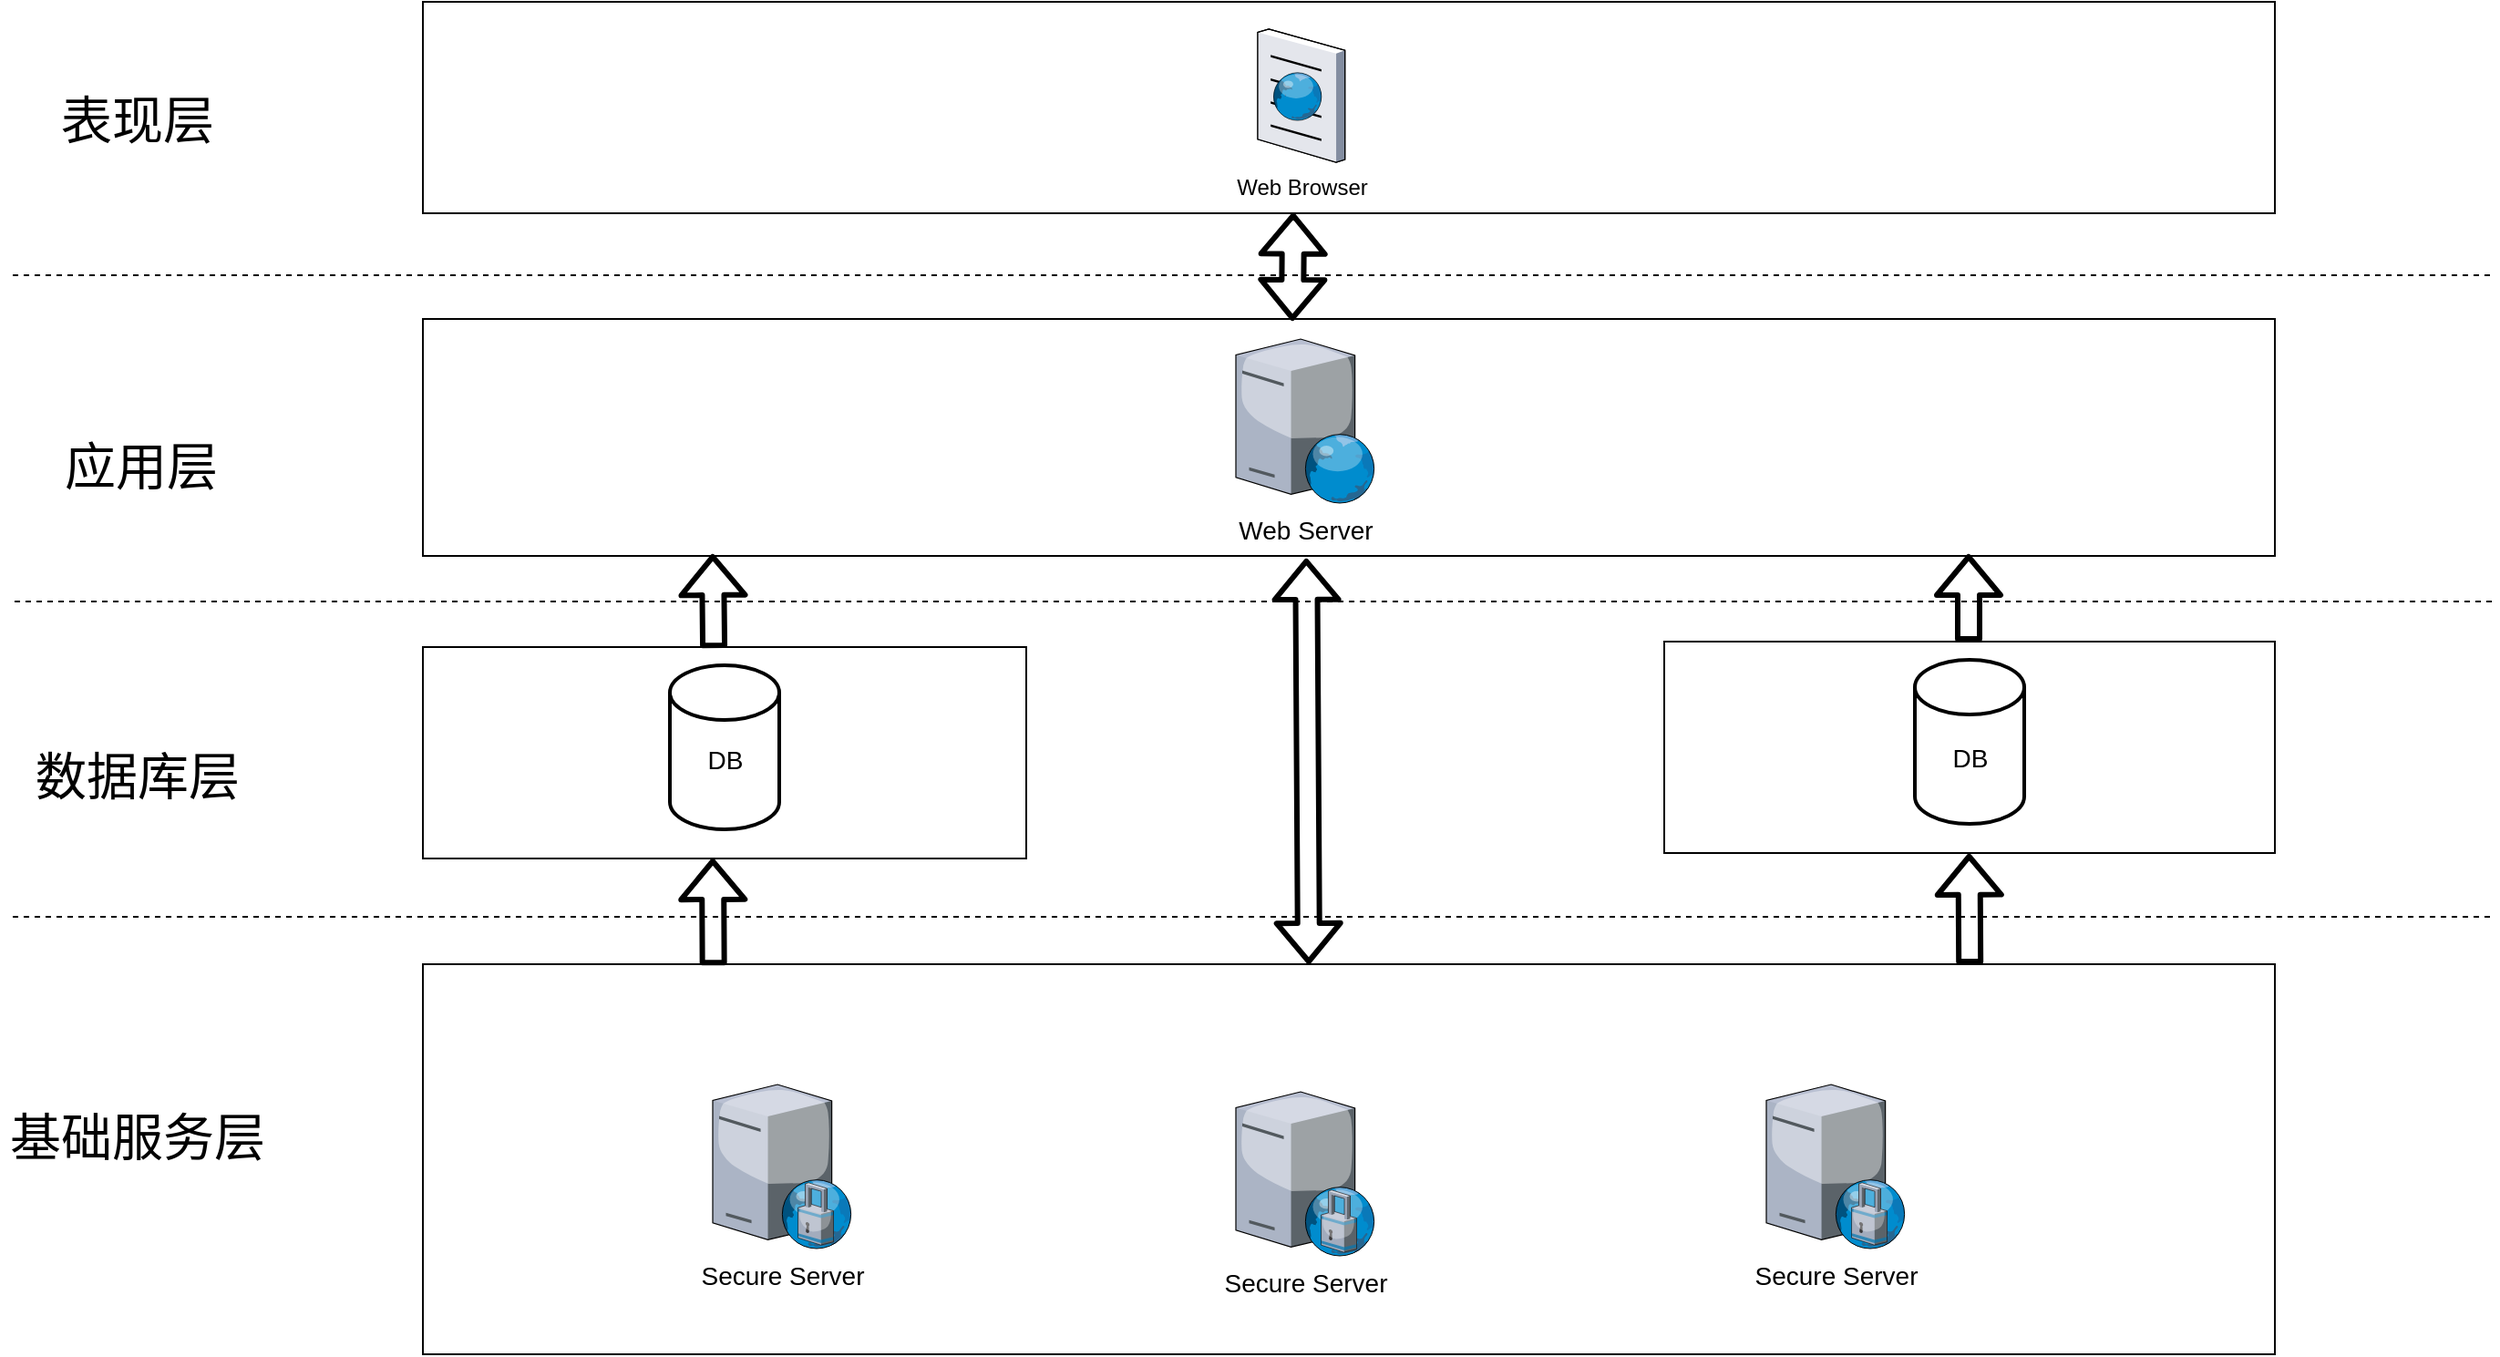 <mxfile version="13.7.9" type="github">
  <diagram name="Page-1" id="e3a06f82-3646-2815-327d-82caf3d4e204">
    <mxGraphModel dx="2826" dy="1220" grid="0" gridSize="10" guides="1" tooltips="1" connect="1" arrows="1" fold="1" page="1" pageScale="1.5" pageWidth="1169" pageHeight="826" background="none" math="0" shadow="0">
      <root>
        <mxCell id="0" style=";html=1;" />
        <mxCell id="1" style=";html=1;" parent="0" />
        <mxCell id="PqosCW5vrghwhde0bpLh-4" value="" style="rounded=0;whiteSpace=wrap;html=1;fillColor=none;" vertex="1" parent="1">
          <mxGeometry x="327" y="120" width="1016" height="116" as="geometry" />
        </mxCell>
        <mxCell id="PqosCW5vrghwhde0bpLh-5" value="" style="rounded=0;whiteSpace=wrap;html=1;fillColor=none;" vertex="1" parent="1">
          <mxGeometry x="327" y="294" width="1016" height="130" as="geometry" />
        </mxCell>
        <mxCell id="PqosCW5vrghwhde0bpLh-6" value="" style="rounded=0;whiteSpace=wrap;html=1;fillColor=none;" vertex="1" parent="1">
          <mxGeometry x="327" y="474" width="331" height="116" as="geometry" />
        </mxCell>
        <mxCell id="PqosCW5vrghwhde0bpLh-7" value="" style="rounded=0;whiteSpace=wrap;html=1;fillColor=none;" vertex="1" parent="1">
          <mxGeometry x="327" y="648" width="1016" height="214" as="geometry" />
        </mxCell>
        <mxCell id="PqosCW5vrghwhde0bpLh-8" value="" style="endArrow=none;dashed=1;html=1;" edge="1" parent="1">
          <mxGeometry width="50" height="50" relative="1" as="geometry">
            <mxPoint x="102" y="270" as="sourcePoint" />
            <mxPoint x="1464" y="270" as="targetPoint" />
          </mxGeometry>
        </mxCell>
        <mxCell id="PqosCW5vrghwhde0bpLh-9" value="" style="endArrow=none;dashed=1;html=1;" edge="1" parent="1">
          <mxGeometry width="50" height="50" relative="1" as="geometry">
            <mxPoint x="103" y="449" as="sourcePoint" />
            <mxPoint x="1463" y="449" as="targetPoint" />
          </mxGeometry>
        </mxCell>
        <mxCell id="PqosCW5vrghwhde0bpLh-11" value="" style="endArrow=none;dashed=1;html=1;" edge="1" parent="1">
          <mxGeometry width="50" height="50" relative="1" as="geometry">
            <mxPoint x="102" y="622" as="sourcePoint" />
            <mxPoint x="1462" y="622" as="targetPoint" />
          </mxGeometry>
        </mxCell>
        <mxCell id="PqosCW5vrghwhde0bpLh-12" value="&lt;font style=&quot;font-size: 14px&quot;&gt;Web Server&lt;/font&gt;" style="verticalLabelPosition=bottom;aspect=fixed;html=1;verticalAlign=top;strokeColor=none;align=center;outlineConnect=0;shape=mxgraph.citrix.web_server;fillColor=none;" vertex="1" parent="1">
          <mxGeometry x="773" y="305" width="76.5" height="90" as="geometry" />
        </mxCell>
        <mxCell id="PqosCW5vrghwhde0bpLh-13" value="Secure Server" style="verticalLabelPosition=bottom;aspect=fixed;html=1;verticalAlign=top;strokeColor=none;shape=mxgraph.citrix.proxy_server;fillColor=#66B2FF;gradientColor=#0066CC;fontSize=14;" vertex="1" parent="1">
          <mxGeometry x="486" y="714" width="76.5" height="90" as="geometry" />
        </mxCell>
        <mxCell id="PqosCW5vrghwhde0bpLh-15" value="Secure Server" style="verticalLabelPosition=bottom;aspect=fixed;html=1;verticalAlign=top;strokeColor=none;shape=mxgraph.citrix.proxy_server;fillColor=#66B2FF;gradientColor=#0066CC;fontSize=14;" vertex="1" parent="1">
          <mxGeometry x="1064" y="714" width="76.5" height="90" as="geometry" />
        </mxCell>
        <mxCell id="PqosCW5vrghwhde0bpLh-16" value="Secure Server" style="verticalLabelPosition=bottom;aspect=fixed;html=1;verticalAlign=top;strokeColor=none;shape=mxgraph.citrix.proxy_server;fillColor=#66B2FF;gradientColor=#0066CC;fontSize=14;" vertex="1" parent="1">
          <mxGeometry x="773" y="718" width="76.5" height="90" as="geometry" />
        </mxCell>
        <mxCell id="PqosCW5vrghwhde0bpLh-17" value="&lt;br style=&quot;font-size: 14px&quot;&gt;&lt;span style=&quot;font-size: 14px&quot;&gt;DB&lt;/span&gt;" style="strokeWidth=2;html=1;shape=mxgraph.flowchart.database;whiteSpace=wrap;align=center;" vertex="1" parent="1">
          <mxGeometry x="462.5" y="484" width="60" height="90" as="geometry" />
        </mxCell>
        <mxCell id="PqosCW5vrghwhde0bpLh-18" value="Web Browser" style="verticalLabelPosition=bottom;aspect=fixed;html=1;verticalAlign=top;strokeColor=none;align=center;outlineConnect=0;shape=mxgraph.citrix.browser;fillColor=none;" vertex="1" parent="1">
          <mxGeometry x="785" y="135" width="47.83" height="73" as="geometry" />
        </mxCell>
        <mxCell id="PqosCW5vrghwhde0bpLh-19" value="" style="rounded=0;whiteSpace=wrap;html=1;fillColor=none;" vertex="1" parent="1">
          <mxGeometry x="1008" y="471" width="335" height="116" as="geometry" />
        </mxCell>
        <mxCell id="PqosCW5vrghwhde0bpLh-20" value="&lt;font style=&quot;font-size: 14px&quot;&gt;&lt;br&gt;DB&lt;/font&gt;" style="strokeWidth=2;html=1;shape=mxgraph.flowchart.database;whiteSpace=wrap;" vertex="1" parent="1">
          <mxGeometry x="1145.5" y="481" width="60" height="90" as="geometry" />
        </mxCell>
        <mxCell id="PqosCW5vrghwhde0bpLh-29" value="" style="shape=flexArrow;endArrow=classic;startArrow=classic;html=1;strokeWidth=3;entryX=0.477;entryY=1.011;entryDx=0;entryDy=0;entryPerimeter=0;" edge="1" parent="1" target="PqosCW5vrghwhde0bpLh-5">
          <mxGeometry width="50" height="50" relative="1" as="geometry">
            <mxPoint x="813" y="648" as="sourcePoint" />
            <mxPoint x="813" y="418" as="targetPoint" />
          </mxGeometry>
        </mxCell>
        <mxCell id="PqosCW5vrghwhde0bpLh-31" value="" style="shape=flexArrow;endArrow=classic;startArrow=classic;html=1;strokeWidth=3;entryX=0.47;entryY=0.998;entryDx=0;entryDy=0;entryPerimeter=0;" edge="1" parent="1" target="PqosCW5vrghwhde0bpLh-4">
          <mxGeometry width="50" height="50" relative="1" as="geometry">
            <mxPoint x="804" y="295" as="sourcePoint" />
            <mxPoint x="853" y="259" as="targetPoint" />
          </mxGeometry>
        </mxCell>
        <mxCell id="PqosCW5vrghwhde0bpLh-33" value="" style="shape=flexArrow;endArrow=classic;html=1;strokeWidth=3;entryX=0.396;entryY=1.012;entryDx=0;entryDy=0;entryPerimeter=0;" edge="1" parent="1">
          <mxGeometry width="50" height="50" relative="1" as="geometry">
            <mxPoint x="1175.6" y="648" as="sourcePoint" />
            <mxPoint x="1175.26" y="587.392" as="targetPoint" />
          </mxGeometry>
        </mxCell>
        <mxCell id="PqosCW5vrghwhde0bpLh-34" value="" style="shape=flexArrow;endArrow=classic;html=1;strokeWidth=3;" edge="1" parent="1">
          <mxGeometry width="50" height="50" relative="1" as="geometry">
            <mxPoint x="486.34" y="648.61" as="sourcePoint" />
            <mxPoint x="486" y="590" as="targetPoint" />
          </mxGeometry>
        </mxCell>
        <mxCell id="PqosCW5vrghwhde0bpLh-35" value="" style="shape=flexArrow;endArrow=classic;html=1;strokeWidth=3;exitX=0.482;exitY=0.005;exitDx=0;exitDy=0;exitPerimeter=0;" edge="1" parent="1" source="PqosCW5vrghwhde0bpLh-6">
          <mxGeometry width="50" height="50" relative="1" as="geometry">
            <mxPoint x="486" y="468" as="sourcePoint" />
            <mxPoint x="486" y="423" as="targetPoint" />
          </mxGeometry>
        </mxCell>
        <mxCell id="PqosCW5vrghwhde0bpLh-36" value="" style="shape=flexArrow;endArrow=classic;html=1;strokeWidth=3;" edge="1" parent="1">
          <mxGeometry width="50" height="50" relative="1" as="geometry">
            <mxPoint x="1175" y="471" as="sourcePoint" />
            <mxPoint x="1175" y="423" as="targetPoint" />
          </mxGeometry>
        </mxCell>
        <mxCell id="PqosCW5vrghwhde0bpLh-40" value="&lt;font style=&quot;font-size: 28px&quot;&gt;表现层&lt;/font&gt;" style="text;html=1;align=center;verticalAlign=middle;resizable=0;points=[];autosize=1;" vertex="1" parent="1">
          <mxGeometry x="123" y="173" width="94" height="23" as="geometry" />
        </mxCell>
        <mxCell id="PqosCW5vrghwhde0bpLh-41" value="&lt;font style=&quot;font-size: 28px&quot;&gt;应用层&lt;/font&gt;" style="text;html=1;align=center;verticalAlign=middle;resizable=0;points=[];autosize=1;" vertex="1" parent="1">
          <mxGeometry x="125" y="363" width="94" height="23" as="geometry" />
        </mxCell>
        <mxCell id="PqosCW5vrghwhde0bpLh-42" value="&lt;font style=&quot;font-size: 28px&quot;&gt;数据库层&lt;/font&gt;" style="text;html=1;align=center;verticalAlign=middle;resizable=0;points=[];autosize=1;" vertex="1" parent="1">
          <mxGeometry x="109" y="533" width="122" height="23" as="geometry" />
        </mxCell>
        <mxCell id="PqosCW5vrghwhde0bpLh-43" value="&lt;font style=&quot;font-size: 28px&quot;&gt;基础服务层&lt;/font&gt;" style="text;html=1;align=center;verticalAlign=middle;resizable=0;points=[];autosize=1;" vertex="1" parent="1">
          <mxGeometry x="95" y="731" width="150" height="23" as="geometry" />
        </mxCell>
      </root>
    </mxGraphModel>
  </diagram>
</mxfile>
